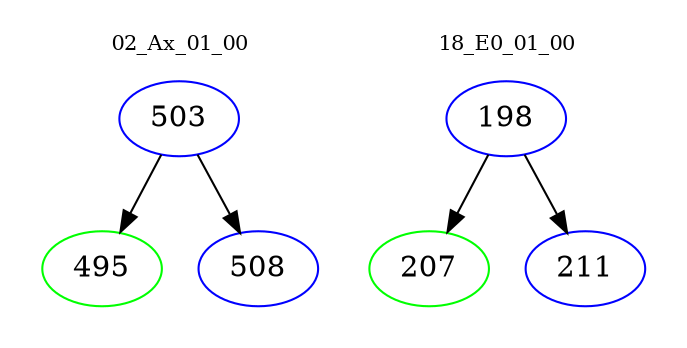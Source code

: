 digraph{
subgraph cluster_0 {
color = white
label = "02_Ax_01_00";
fontsize=10;
T0_503 [label="503", color="blue"]
T0_503 -> T0_495 [color="black"]
T0_495 [label="495", color="green"]
T0_503 -> T0_508 [color="black"]
T0_508 [label="508", color="blue"]
}
subgraph cluster_1 {
color = white
label = "18_E0_01_00";
fontsize=10;
T1_198 [label="198", color="blue"]
T1_198 -> T1_207 [color="black"]
T1_207 [label="207", color="green"]
T1_198 -> T1_211 [color="black"]
T1_211 [label="211", color="blue"]
}
}

